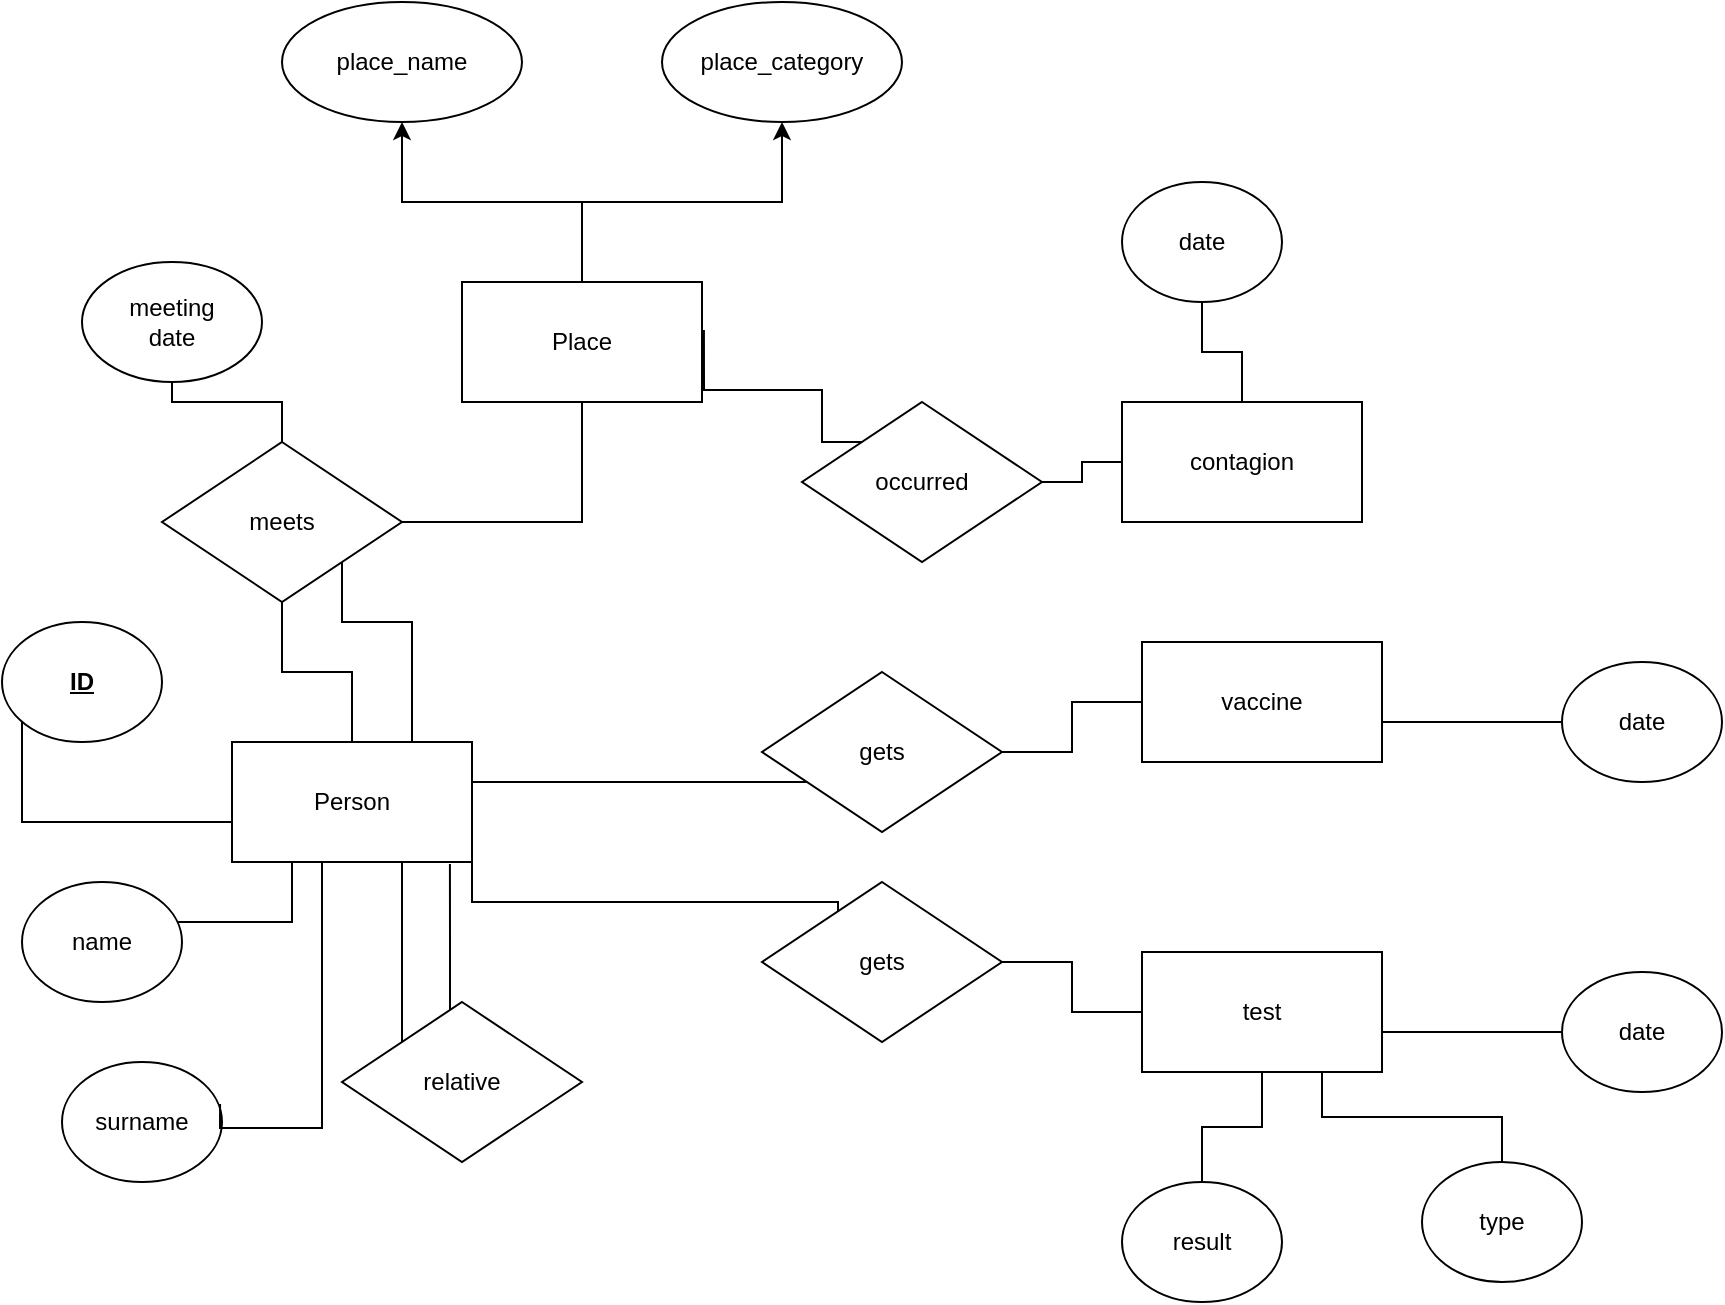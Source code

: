 <mxfile>
    <diagram name="Page-1" id="74e2e168-ea6b-b213-b513-2b3c1d86103e">
        <mxGraphModel dx="823" dy="847" grid="1" gridSize="10" guides="1" tooltips="1" connect="1" arrows="1" fold="1" page="1" pageScale="1" pageWidth="1100" pageHeight="850" background="none" math="0" shadow="0">
            <root>
                <mxCell id="0"/>
                <mxCell id="1" parent="0"/>
                <mxCell id="W0mSgelWktw8DuVjzA9t-32" value="" style="edgeStyle=orthogonalEdgeStyle;rounded=0;orthogonalLoop=1;jettySize=auto;html=1;startArrow=none;startFill=0;endArrow=none;endFill=0;" parent="1" source="W0mSgelWktw8DuVjzA9t-1" target="W0mSgelWktw8DuVjzA9t-2" edge="1">
                    <mxGeometry relative="1" as="geometry"/>
                </mxCell>
                <mxCell id="W0mSgelWktw8DuVjzA9t-1" value="Person" style="rounded=0;whiteSpace=wrap;html=1;" parent="1" vertex="1">
                    <mxGeometry x="195" y="420" width="120" height="60" as="geometry"/>
                </mxCell>
                <mxCell id="W0mSgelWktw8DuVjzA9t-2" value="meets" style="rhombus;whiteSpace=wrap;html=1;" parent="1" vertex="1">
                    <mxGeometry x="160" y="270" width="120" height="80" as="geometry"/>
                </mxCell>
                <mxCell id="W0mSgelWktw8DuVjzA9t-5" style="edgeStyle=orthogonalEdgeStyle;rounded=0;orthogonalLoop=1;jettySize=auto;html=1;exitX=0.5;exitY=1;exitDx=0;exitDy=0;" parent="1" source="W0mSgelWktw8DuVjzA9t-2" target="W0mSgelWktw8DuVjzA9t-2" edge="1">
                    <mxGeometry relative="1" as="geometry"/>
                </mxCell>
                <mxCell id="W0mSgelWktw8DuVjzA9t-9" value="" style="edgeStyle=orthogonalEdgeStyle;rounded=0;orthogonalLoop=1;jettySize=auto;html=1;entryX=0.5;entryY=0;entryDx=0;entryDy=0;endArrow=none;endFill=0;startArrow=none;startFill=0;" parent="1" source="W0mSgelWktw8DuVjzA9t-8" target="W0mSgelWktw8DuVjzA9t-2" edge="1">
                    <mxGeometry relative="1" as="geometry">
                        <Array as="points">
                            <mxPoint x="220" y="250"/>
                        </Array>
                    </mxGeometry>
                </mxCell>
                <mxCell id="W0mSgelWktw8DuVjzA9t-8" value="meeting&lt;br&gt;date" style="ellipse;whiteSpace=wrap;html=1;" parent="1" vertex="1">
                    <mxGeometry x="120" y="180" width="90" height="60" as="geometry"/>
                </mxCell>
                <mxCell id="W0mSgelWktw8DuVjzA9t-11" value="" style="edgeStyle=orthogonalEdgeStyle;rounded=0;orthogonalLoop=1;jettySize=auto;html=1;startArrow=none;startFill=0;endArrow=none;endFill=0;" parent="1" source="W0mSgelWktw8DuVjzA9t-10" target="W0mSgelWktw8DuVjzA9t-2" edge="1">
                    <mxGeometry relative="1" as="geometry">
                        <Array as="points">
                            <mxPoint x="290" y="310"/>
                            <mxPoint x="290" y="310"/>
                        </Array>
                    </mxGeometry>
                </mxCell>
                <mxCell id="3" value="" style="edgeStyle=orthogonalEdgeStyle;rounded=0;orthogonalLoop=1;jettySize=auto;html=1;" edge="1" parent="1" source="W0mSgelWktw8DuVjzA9t-10" target="2">
                    <mxGeometry relative="1" as="geometry"/>
                </mxCell>
                <mxCell id="6" style="edgeStyle=orthogonalEdgeStyle;rounded=0;orthogonalLoop=1;jettySize=auto;html=1;exitX=0.5;exitY=0;exitDx=0;exitDy=0;entryX=0.5;entryY=1;entryDx=0;entryDy=0;" edge="1" parent="1" source="W0mSgelWktw8DuVjzA9t-10" target="5">
                    <mxGeometry relative="1" as="geometry"/>
                </mxCell>
                <mxCell id="W0mSgelWktw8DuVjzA9t-10" value="Place" style="rounded=0;whiteSpace=wrap;html=1;" parent="1" vertex="1">
                    <mxGeometry x="310" y="190" width="120" height="60" as="geometry"/>
                </mxCell>
                <mxCell id="W0mSgelWktw8DuVjzA9t-12" value="&lt;b&gt;&lt;u&gt;ID&lt;/u&gt;&lt;/b&gt;" style="ellipse;whiteSpace=wrap;html=1;" parent="1" vertex="1">
                    <mxGeometry x="80" y="360" width="80" height="60" as="geometry"/>
                </mxCell>
                <mxCell id="W0mSgelWktw8DuVjzA9t-13" value="" style="endArrow=none;html=1;rounded=0;edgeStyle=orthogonalEdgeStyle;endFill=0;" parent="1" source="W0mSgelWktw8DuVjzA9t-12" edge="1">
                    <mxGeometry width="50" height="50" relative="1" as="geometry">
                        <mxPoint x="105" y="520" as="sourcePoint"/>
                        <mxPoint x="195" y="460" as="targetPoint"/>
                        <Array as="points">
                            <mxPoint x="90" y="460"/>
                        </Array>
                    </mxGeometry>
                </mxCell>
                <mxCell id="W0mSgelWktw8DuVjzA9t-14" value="name" style="ellipse;whiteSpace=wrap;html=1;" parent="1" vertex="1">
                    <mxGeometry x="90" y="490" width="80" height="60" as="geometry"/>
                </mxCell>
                <mxCell id="W0mSgelWktw8DuVjzA9t-15" value="" style="endArrow=none;html=1;rounded=0;edgeStyle=orthogonalEdgeStyle;endFill=0;entryX=0.25;entryY=1;entryDx=0;entryDy=0;" parent="1" source="W0mSgelWktw8DuVjzA9t-14" target="W0mSgelWktw8DuVjzA9t-1" edge="1">
                    <mxGeometry width="50" height="50" relative="1" as="geometry">
                        <mxPoint x="115" y="530" as="sourcePoint"/>
                        <mxPoint x="205" y="470" as="targetPoint"/>
                        <Array as="points">
                            <mxPoint x="225" y="510"/>
                            <mxPoint x="225" y="510"/>
                        </Array>
                    </mxGeometry>
                </mxCell>
                <mxCell id="W0mSgelWktw8DuVjzA9t-16" value="surname" style="ellipse;whiteSpace=wrap;html=1;" parent="1" vertex="1">
                    <mxGeometry x="110" y="580" width="80" height="60" as="geometry"/>
                </mxCell>
                <mxCell id="W0mSgelWktw8DuVjzA9t-18" value="" style="endArrow=none;html=1;rounded=0;edgeStyle=orthogonalEdgeStyle;endFill=0;entryX=0.5;entryY=1;entryDx=0;entryDy=0;exitX=0.988;exitY=0.35;exitDx=0;exitDy=0;exitPerimeter=0;" parent="1" source="W0mSgelWktw8DuVjzA9t-16" target="W0mSgelWktw8DuVjzA9t-1" edge="1">
                    <mxGeometry width="50" height="50" relative="1" as="geometry">
                        <mxPoint x="240" y="613" as="sourcePoint"/>
                        <mxPoint x="294.5" y="480" as="targetPoint"/>
                        <Array as="points">
                            <mxPoint x="189" y="613"/>
                            <mxPoint x="240" y="613"/>
                            <mxPoint x="240" y="480"/>
                        </Array>
                    </mxGeometry>
                </mxCell>
                <mxCell id="W0mSgelWktw8DuVjzA9t-19" value="relative" style="rhombus;whiteSpace=wrap;html=1;" parent="1" vertex="1">
                    <mxGeometry x="250" y="550" width="120" height="80" as="geometry"/>
                </mxCell>
                <mxCell id="W0mSgelWktw8DuVjzA9t-20" style="edgeStyle=orthogonalEdgeStyle;rounded=0;orthogonalLoop=1;jettySize=auto;html=1;exitX=0.5;exitY=1;exitDx=0;exitDy=0;" parent="1" source="W0mSgelWktw8DuVjzA9t-19" target="W0mSgelWktw8DuVjzA9t-19" edge="1">
                    <mxGeometry relative="1" as="geometry"/>
                </mxCell>
                <mxCell id="W0mSgelWktw8DuVjzA9t-22" value="" style="endArrow=none;html=1;rounded=0;edgeStyle=orthogonalEdgeStyle;entryX=0.75;entryY=1;entryDx=0;entryDy=0;endFill=0;exitX=0;exitY=0;exitDx=0;exitDy=0;" parent="1" source="W0mSgelWktw8DuVjzA9t-19" target="W0mSgelWktw8DuVjzA9t-1" edge="1">
                    <mxGeometry width="50" height="50" relative="1" as="geometry">
                        <mxPoint x="280" y="560" as="sourcePoint"/>
                        <mxPoint x="325" y="460" as="targetPoint"/>
                        <Array as="points">
                            <mxPoint x="280" y="480"/>
                        </Array>
                    </mxGeometry>
                </mxCell>
                <mxCell id="W0mSgelWktw8DuVjzA9t-28" value="" style="edgeStyle=orthogonalEdgeStyle;rounded=0;orthogonalLoop=1;jettySize=auto;html=1;startArrow=none;startFill=0;endArrow=none;endFill=0;exitX=0;exitY=0;exitDx=0;exitDy=0;entryX=1.008;entryY=0.4;entryDx=0;entryDy=0;entryPerimeter=0;" parent="1" source="W0mSgelWktw8DuVjzA9t-42" target="W0mSgelWktw8DuVjzA9t-10" edge="1">
                    <mxGeometry relative="1" as="geometry">
                        <mxPoint x="560" y="280" as="targetPoint"/>
                        <Array as="points">
                            <mxPoint x="490" y="270"/>
                            <mxPoint x="490" y="244"/>
                        </Array>
                    </mxGeometry>
                </mxCell>
                <mxCell id="W0mSgelWktw8DuVjzA9t-23" value="contagion" style="rounded=0;whiteSpace=wrap;html=1;" parent="1" vertex="1">
                    <mxGeometry x="640" y="250" width="120" height="60" as="geometry"/>
                </mxCell>
                <mxCell id="W0mSgelWktw8DuVjzA9t-26" value="" style="edgeStyle=orthogonalEdgeStyle;rounded=0;orthogonalLoop=1;jettySize=auto;html=1;startArrow=none;startFill=0;endArrow=none;endFill=0;" parent="1" source="W0mSgelWktw8DuVjzA9t-24" target="W0mSgelWktw8DuVjzA9t-23" edge="1">
                    <mxGeometry relative="1" as="geometry"/>
                </mxCell>
                <mxCell id="W0mSgelWktw8DuVjzA9t-24" value="date" style="ellipse;whiteSpace=wrap;html=1;" parent="1" vertex="1">
                    <mxGeometry x="640" y="140" width="80" height="60" as="geometry"/>
                </mxCell>
                <mxCell id="W0mSgelWktw8DuVjzA9t-29" value="vaccine" style="rounded=0;whiteSpace=wrap;html=1;" parent="1" vertex="1">
                    <mxGeometry x="650" y="370" width="120" height="60" as="geometry"/>
                </mxCell>
                <mxCell id="W0mSgelWktw8DuVjzA9t-30" value="" style="edgeStyle=orthogonalEdgeStyle;rounded=0;orthogonalLoop=1;jettySize=auto;html=1;startArrow=none;startFill=0;endArrow=none;endFill=0;" parent="1" source="W0mSgelWktw8DuVjzA9t-31" target="W0mSgelWktw8DuVjzA9t-29" edge="1">
                    <mxGeometry relative="1" as="geometry">
                        <Array as="points">
                            <mxPoint x="790" y="410"/>
                            <mxPoint x="790" y="410"/>
                        </Array>
                    </mxGeometry>
                </mxCell>
                <mxCell id="W0mSgelWktw8DuVjzA9t-31" value="date" style="ellipse;whiteSpace=wrap;html=1;" parent="1" vertex="1">
                    <mxGeometry x="860" y="380" width="80" height="60" as="geometry"/>
                </mxCell>
                <mxCell id="W0mSgelWktw8DuVjzA9t-34" value="" style="edgeStyle=orthogonalEdgeStyle;rounded=0;orthogonalLoop=1;jettySize=auto;html=1;startArrow=none;startFill=0;endArrow=none;endFill=0;entryX=1;entryY=1;entryDx=0;entryDy=0;exitX=0.75;exitY=0;exitDx=0;exitDy=0;" parent="1" source="W0mSgelWktw8DuVjzA9t-1" target="W0mSgelWktw8DuVjzA9t-2" edge="1">
                    <mxGeometry relative="1" as="geometry">
                        <mxPoint x="265" y="430" as="sourcePoint"/>
                        <mxPoint x="230" y="360" as="targetPoint"/>
                        <Array as="points">
                            <mxPoint x="285" y="360"/>
                            <mxPoint x="250" y="360"/>
                        </Array>
                    </mxGeometry>
                </mxCell>
                <mxCell id="W0mSgelWktw8DuVjzA9t-35" value="" style="endArrow=none;html=1;rounded=0;edgeStyle=orthogonalEdgeStyle;entryX=0.908;entryY=1.017;entryDx=0;entryDy=0;endFill=0;entryPerimeter=0;" parent="1" source="W0mSgelWktw8DuVjzA9t-19" target="W0mSgelWktw8DuVjzA9t-1" edge="1">
                    <mxGeometry width="50" height="50" relative="1" as="geometry">
                        <mxPoint x="420" y="460" as="sourcePoint"/>
                        <mxPoint x="325" y="435" as="targetPoint"/>
                        <Array as="points">
                            <mxPoint x="304" y="520"/>
                            <mxPoint x="304" y="520"/>
                        </Array>
                    </mxGeometry>
                </mxCell>
                <mxCell id="W0mSgelWktw8DuVjzA9t-36" value="test" style="rounded=0;whiteSpace=wrap;html=1;" parent="1" vertex="1">
                    <mxGeometry x="650" y="525" width="120" height="60" as="geometry"/>
                </mxCell>
                <mxCell id="W0mSgelWktw8DuVjzA9t-37" value="" style="edgeStyle=orthogonalEdgeStyle;rounded=0;orthogonalLoop=1;jettySize=auto;html=1;startArrow=none;startFill=0;endArrow=none;endFill=0;" parent="1" source="W0mSgelWktw8DuVjzA9t-38" target="W0mSgelWktw8DuVjzA9t-36" edge="1">
                    <mxGeometry relative="1" as="geometry">
                        <Array as="points">
                            <mxPoint x="790" y="565"/>
                            <mxPoint x="790" y="565"/>
                        </Array>
                    </mxGeometry>
                </mxCell>
                <mxCell id="W0mSgelWktw8DuVjzA9t-38" value="date" style="ellipse;whiteSpace=wrap;html=1;" parent="1" vertex="1">
                    <mxGeometry x="860" y="535" width="80" height="60" as="geometry"/>
                </mxCell>
                <mxCell id="W0mSgelWktw8DuVjzA9t-39" value="type" style="ellipse;whiteSpace=wrap;html=1;" parent="1" vertex="1">
                    <mxGeometry x="790" y="630" width="80" height="60" as="geometry"/>
                </mxCell>
                <mxCell id="W0mSgelWktw8DuVjzA9t-40" value="" style="edgeStyle=orthogonalEdgeStyle;rounded=0;orthogonalLoop=1;jettySize=auto;html=1;startArrow=none;startFill=0;endArrow=none;endFill=0;entryX=0.75;entryY=1;entryDx=0;entryDy=0;exitX=0.5;exitY=0;exitDx=0;exitDy=0;" parent="1" source="W0mSgelWktw8DuVjzA9t-39" target="W0mSgelWktw8DuVjzA9t-36" edge="1">
                    <mxGeometry relative="1" as="geometry">
                        <mxPoint x="870" y="575" as="sourcePoint"/>
                        <mxPoint x="780" y="565" as="targetPoint"/>
                    </mxGeometry>
                </mxCell>
                <mxCell id="W0mSgelWktw8DuVjzA9t-43" value="" style="edgeStyle=orthogonalEdgeStyle;rounded=0;orthogonalLoop=1;jettySize=auto;html=1;startArrow=none;startFill=0;endArrow=none;endFill=0;" parent="1" source="W0mSgelWktw8DuVjzA9t-42" target="W0mSgelWktw8DuVjzA9t-23" edge="1">
                    <mxGeometry relative="1" as="geometry"/>
                </mxCell>
                <mxCell id="W0mSgelWktw8DuVjzA9t-42" value="occurred" style="rhombus;whiteSpace=wrap;html=1;" parent="1" vertex="1">
                    <mxGeometry x="480" y="250" width="120" height="80" as="geometry"/>
                </mxCell>
                <mxCell id="W0mSgelWktw8DuVjzA9t-46" value="" style="edgeStyle=orthogonalEdgeStyle;rounded=0;orthogonalLoop=1;jettySize=auto;html=1;startArrow=none;startFill=0;endArrow=none;endFill=0;" parent="1" source="W0mSgelWktw8DuVjzA9t-44" target="W0mSgelWktw8DuVjzA9t-29" edge="1">
                    <mxGeometry relative="1" as="geometry"/>
                </mxCell>
                <mxCell id="W0mSgelWktw8DuVjzA9t-44" value="gets" style="rhombus;whiteSpace=wrap;html=1;" parent="1" vertex="1">
                    <mxGeometry x="460" y="385" width="120" height="80" as="geometry"/>
                </mxCell>
                <mxCell id="W0mSgelWktw8DuVjzA9t-45" value="" style="edgeStyle=orthogonalEdgeStyle;rounded=0;orthogonalLoop=1;jettySize=auto;html=1;startArrow=none;startFill=0;endArrow=none;endFill=0;entryX=1;entryY=0.5;entryDx=0;entryDy=0;" parent="1" source="W0mSgelWktw8DuVjzA9t-44" target="W0mSgelWktw8DuVjzA9t-1" edge="1">
                    <mxGeometry relative="1" as="geometry">
                        <mxPoint x="420" y="290" as="sourcePoint"/>
                        <mxPoint x="290" y="320" as="targetPoint"/>
                        <Array as="points">
                            <mxPoint x="315" y="440"/>
                        </Array>
                    </mxGeometry>
                </mxCell>
                <mxCell id="W0mSgelWktw8DuVjzA9t-49" value="" style="edgeStyle=orthogonalEdgeStyle;rounded=0;orthogonalLoop=1;jettySize=auto;html=1;startArrow=none;startFill=0;endArrow=none;endFill=0;" parent="1" source="W0mSgelWktw8DuVjzA9t-47" target="W0mSgelWktw8DuVjzA9t-36" edge="1">
                    <mxGeometry relative="1" as="geometry"/>
                </mxCell>
                <mxCell id="W0mSgelWktw8DuVjzA9t-47" value="gets" style="rhombus;whiteSpace=wrap;html=1;" parent="1" vertex="1">
                    <mxGeometry x="460" y="490" width="120" height="80" as="geometry"/>
                </mxCell>
                <mxCell id="W0mSgelWktw8DuVjzA9t-48" value="" style="edgeStyle=orthogonalEdgeStyle;rounded=0;orthogonalLoop=1;jettySize=auto;html=1;startArrow=none;startFill=0;endArrow=none;endFill=0;entryX=1;entryY=0.75;entryDx=0;entryDy=0;exitX=0.317;exitY=0.188;exitDx=0;exitDy=0;exitPerimeter=0;" parent="1" source="W0mSgelWktw8DuVjzA9t-47" target="W0mSgelWktw8DuVjzA9t-1" edge="1">
                    <mxGeometry relative="1" as="geometry">
                        <mxPoint x="493.75" y="490" as="sourcePoint"/>
                        <mxPoint x="326.25" y="500" as="targetPoint"/>
                        <Array as="points">
                            <mxPoint x="498" y="500"/>
                            <mxPoint x="315" y="500"/>
                        </Array>
                    </mxGeometry>
                </mxCell>
                <mxCell id="W0mSgelWktw8DuVjzA9t-51" value="" style="edgeStyle=orthogonalEdgeStyle;rounded=0;orthogonalLoop=1;jettySize=auto;html=1;startArrow=none;startFill=0;endArrow=none;endFill=0;" parent="1" source="W0mSgelWktw8DuVjzA9t-50" target="W0mSgelWktw8DuVjzA9t-36" edge="1">
                    <mxGeometry relative="1" as="geometry"/>
                </mxCell>
                <mxCell id="W0mSgelWktw8DuVjzA9t-50" value="result" style="ellipse;whiteSpace=wrap;html=1;" parent="1" vertex="1">
                    <mxGeometry x="640" y="640" width="80" height="60" as="geometry"/>
                </mxCell>
                <mxCell id="2" value="place_name&lt;br&gt;" style="ellipse;whiteSpace=wrap;html=1;rounded=0;" vertex="1" parent="1">
                    <mxGeometry x="220" y="50" width="120" height="60" as="geometry"/>
                </mxCell>
                <mxCell id="5" value="place_category" style="ellipse;whiteSpace=wrap;html=1;rounded=0;" vertex="1" parent="1">
                    <mxGeometry x="410" y="50" width="120" height="60" as="geometry"/>
                </mxCell>
            </root>
        </mxGraphModel>
    </diagram>
</mxfile>